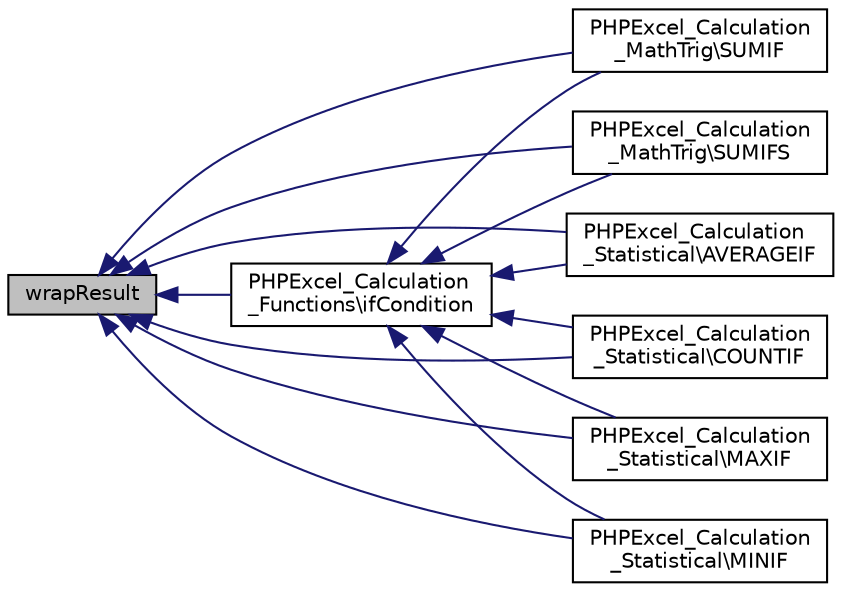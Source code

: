 digraph "wrapResult"
{
  edge [fontname="Helvetica",fontsize="10",labelfontname="Helvetica",labelfontsize="10"];
  node [fontname="Helvetica",fontsize="10",shape=record];
  rankdir="LR";
  Node291 [label="wrapResult",height=0.2,width=0.4,color="black", fillcolor="grey75", style="filled", fontcolor="black"];
  Node291 -> Node292 [dir="back",color="midnightblue",fontsize="10",style="solid",fontname="Helvetica"];
  Node292 [label="PHPExcel_Calculation\l_Functions\\ifCondition",height=0.2,width=0.4,color="black", fillcolor="white", style="filled",URL="$class_p_h_p_excel___calculation___functions.html#afb4374593f88605bca8c5a8a950fdceb"];
  Node292 -> Node293 [dir="back",color="midnightblue",fontsize="10",style="solid",fontname="Helvetica"];
  Node293 [label="PHPExcel_Calculation\l_MathTrig\\SUMIF",height=0.2,width=0.4,color="black", fillcolor="white", style="filled",URL="$class_p_h_p_excel___calculation___math_trig.html#a6967ca6622debdbea7b3a7fe19ccd8f2"];
  Node292 -> Node294 [dir="back",color="midnightblue",fontsize="10",style="solid",fontname="Helvetica"];
  Node294 [label="PHPExcel_Calculation\l_MathTrig\\SUMIFS",height=0.2,width=0.4,color="black", fillcolor="white", style="filled",URL="$class_p_h_p_excel___calculation___math_trig.html#a087747e29eeff4b091ef9c306f0ba20a"];
  Node292 -> Node295 [dir="back",color="midnightblue",fontsize="10",style="solid",fontname="Helvetica"];
  Node295 [label="PHPExcel_Calculation\l_Statistical\\AVERAGEIF",height=0.2,width=0.4,color="black", fillcolor="white", style="filled",URL="$class_p_h_p_excel___calculation___statistical.html#a6378d623e08a644327866956bad72460"];
  Node292 -> Node296 [dir="back",color="midnightblue",fontsize="10",style="solid",fontname="Helvetica"];
  Node296 [label="PHPExcel_Calculation\l_Statistical\\COUNTIF",height=0.2,width=0.4,color="black", fillcolor="white", style="filled",URL="$class_p_h_p_excel___calculation___statistical.html#a86f3642ecc8c7b833bf74bc596a3805b"];
  Node292 -> Node297 [dir="back",color="midnightblue",fontsize="10",style="solid",fontname="Helvetica"];
  Node297 [label="PHPExcel_Calculation\l_Statistical\\MAXIF",height=0.2,width=0.4,color="black", fillcolor="white", style="filled",URL="$class_p_h_p_excel___calculation___statistical.html#a2f0a3c10e2fe947ff133ae290647b034"];
  Node292 -> Node298 [dir="back",color="midnightblue",fontsize="10",style="solid",fontname="Helvetica"];
  Node298 [label="PHPExcel_Calculation\l_Statistical\\MINIF",height=0.2,width=0.4,color="black", fillcolor="white", style="filled",URL="$class_p_h_p_excel___calculation___statistical.html#a7295f4bb06ab1c609e44335826d977fc"];
  Node291 -> Node293 [dir="back",color="midnightblue",fontsize="10",style="solid",fontname="Helvetica"];
  Node291 -> Node294 [dir="back",color="midnightblue",fontsize="10",style="solid",fontname="Helvetica"];
  Node291 -> Node295 [dir="back",color="midnightblue",fontsize="10",style="solid",fontname="Helvetica"];
  Node291 -> Node296 [dir="back",color="midnightblue",fontsize="10",style="solid",fontname="Helvetica"];
  Node291 -> Node297 [dir="back",color="midnightblue",fontsize="10",style="solid",fontname="Helvetica"];
  Node291 -> Node298 [dir="back",color="midnightblue",fontsize="10",style="solid",fontname="Helvetica"];
}
